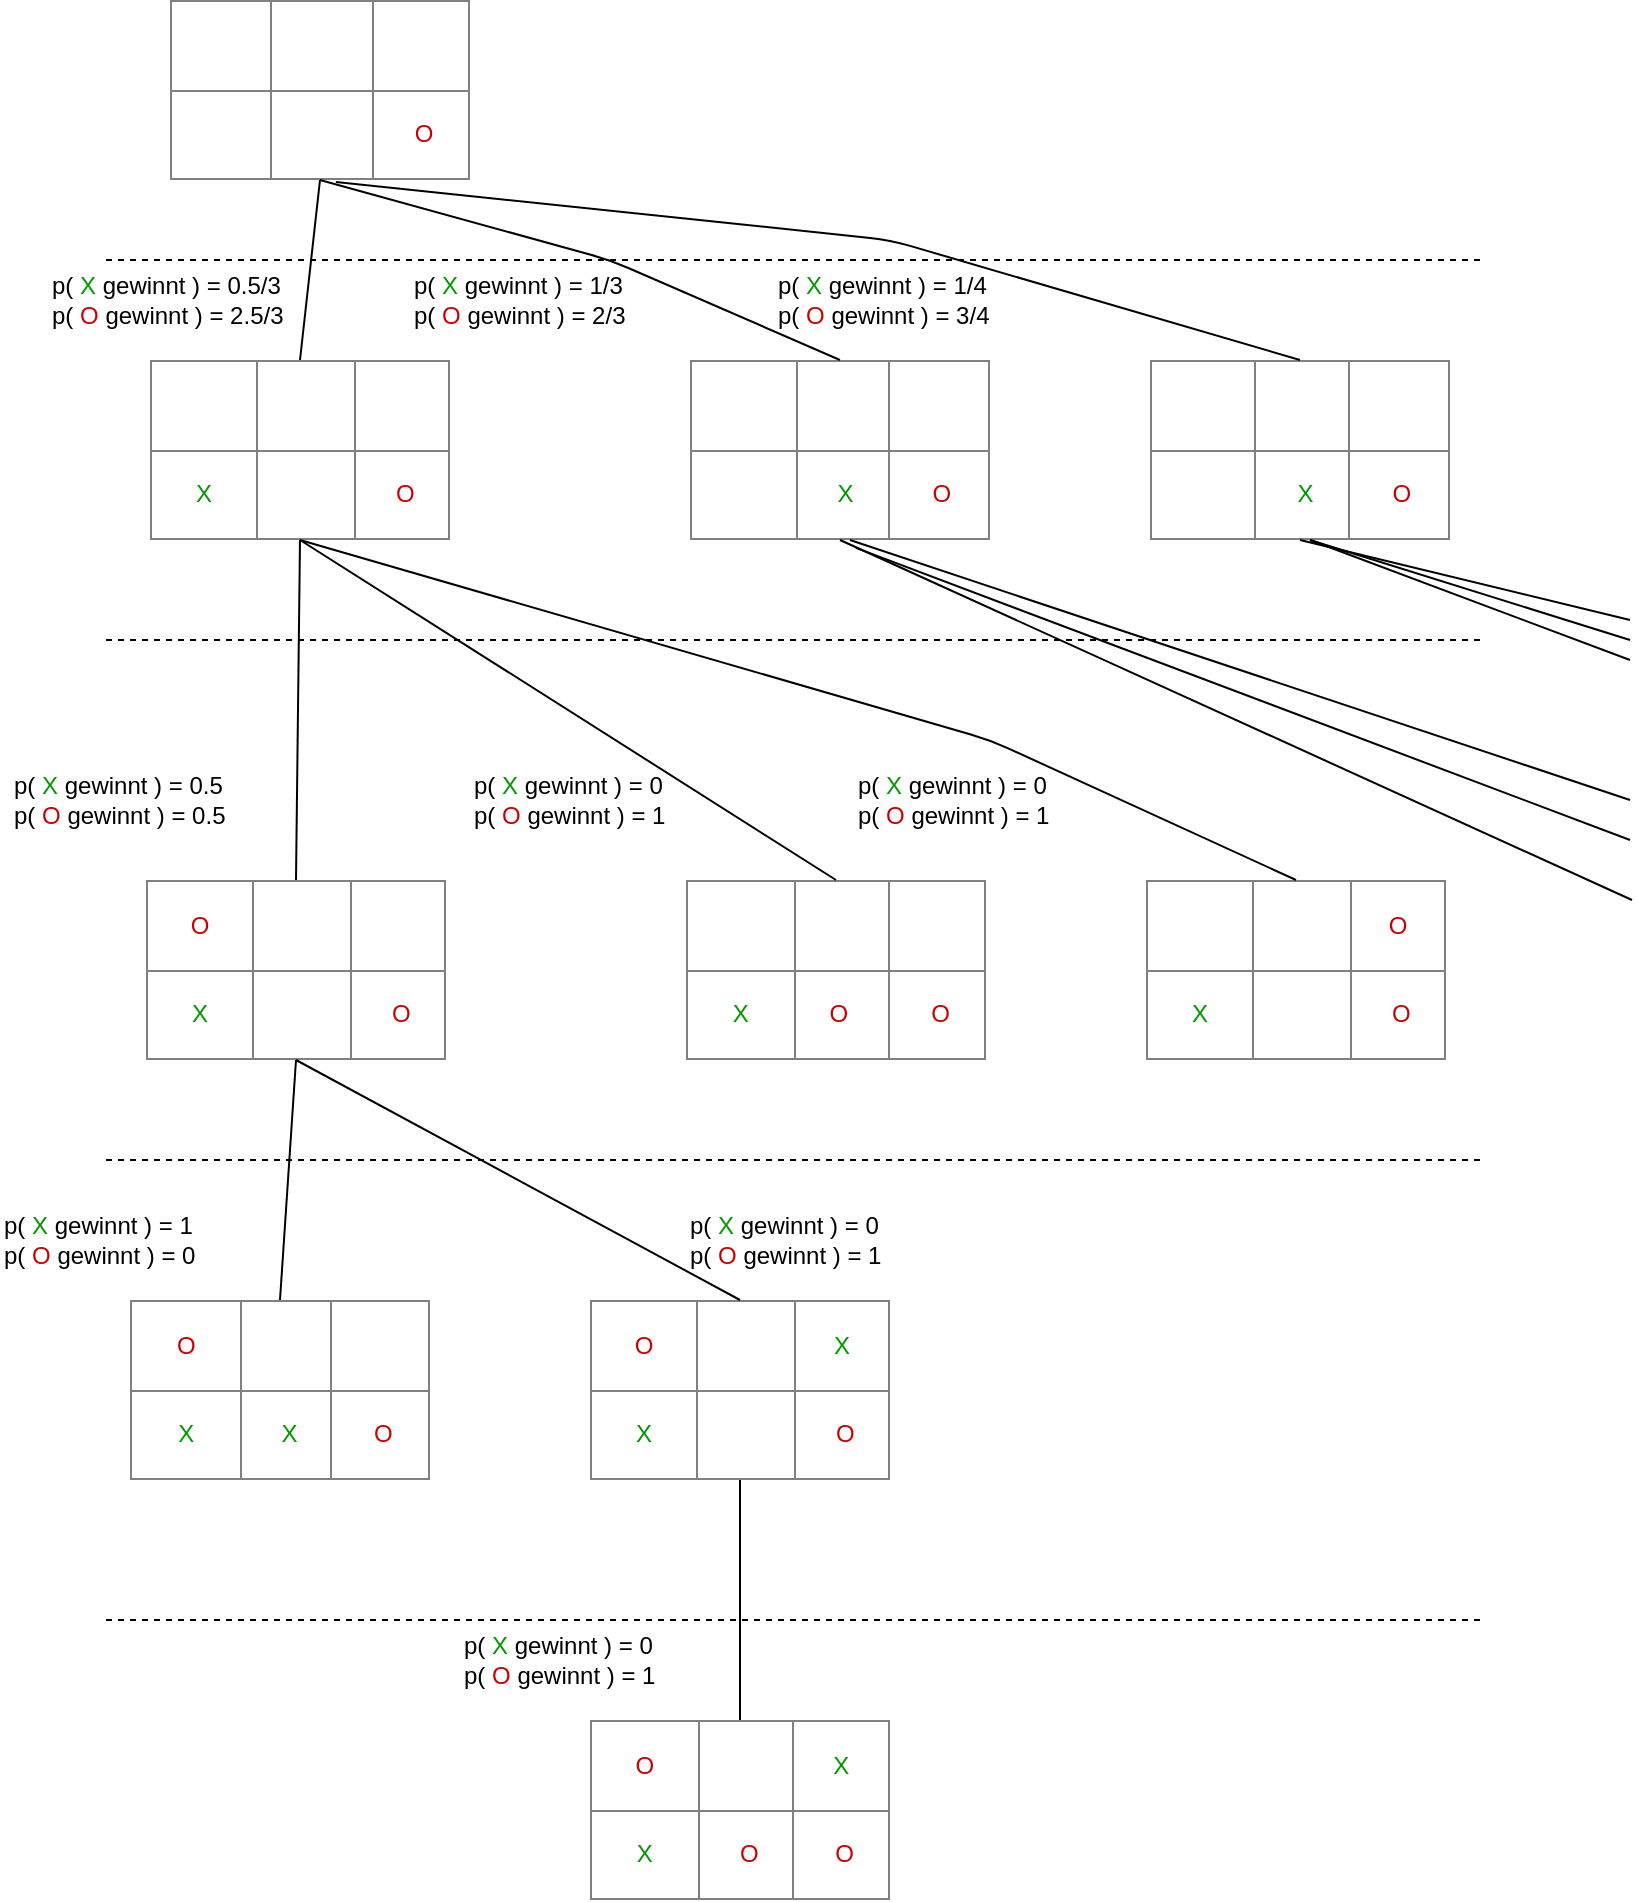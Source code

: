 <mxfile version="10.8.0" type="device"><diagram id="oAxffUPi3pYH0dRc7S71" name="Page-1"><mxGraphModel dx="1158" dy="780" grid="1" gridSize="10" guides="1" tooltips="1" connect="1" arrows="1" fold="1" page="1" pageScale="1" pageWidth="827" pageHeight="1169" math="0" shadow="0"><root><mxCell id="0"/><mxCell id="1" parent="0"/><mxCell id="YD-S484utm76ULinXNJo-3" value="&lt;table style=&quot;width: 100% ; height: 100% ; border-collapse: collapse&quot; width=&quot;100%&quot; border=&quot;1&quot;&gt;&lt;tbody&gt;&lt;tr&gt;&lt;td align=&quot;center&quot;&gt;&lt;br&gt;&lt;/td&gt;&lt;td align=&quot;center&quot;&gt;&lt;br&gt;&lt;/td&gt;&lt;td align=&quot;center&quot;&gt;&lt;br&gt;&lt;/td&gt;&lt;/tr&gt;&lt;tr&gt;&lt;td align=&quot;center&quot;&gt;&amp;nbsp;&amp;nbsp;&amp;nbsp;&amp;nbsp; &lt;br&gt;&lt;/td&gt;&lt;td align=&quot;center&quot;&gt;&amp;nbsp;&amp;nbsp;&amp;nbsp;&amp;nbsp; &lt;br&gt;&lt;/td&gt;&lt;td align=&quot;center&quot;&gt;&amp;nbsp;&lt;font color=&quot;#CC0000&quot;&gt;O&lt;/font&gt;&lt;/td&gt;&lt;/tr&gt;&lt;/tbody&gt;&lt;/table&gt;" style="text;html=1;strokeColor=none;fillColor=none;overflow=fill;" vertex="1" parent="1"><mxGeometry x="100" y="200" width="150" height="90" as="geometry"/></mxCell><mxCell id="YD-S484utm76ULinXNJo-4" value="&lt;table style=&quot;width: 100% ; height: 100% ; border-collapse: collapse&quot; width=&quot;100%&quot; border=&quot;1&quot;&gt;&lt;tbody&gt;&lt;tr&gt;&lt;td align=&quot;center&quot;&gt;&lt;br&gt;&lt;/td&gt;&lt;td align=&quot;center&quot;&gt;&lt;br&gt;&lt;/td&gt;&lt;td align=&quot;center&quot;&gt;&lt;br&gt;&lt;/td&gt;&lt;/tr&gt;&lt;tr&gt;&lt;td align=&quot;center&quot;&gt;&amp;nbsp;&amp;nbsp;&amp;nbsp;&amp;nbsp; &lt;br&gt;&lt;/td&gt;&lt;td align=&quot;center&quot;&gt;&amp;nbsp;&lt;font color=&quot;#009900&quot;&gt;X &lt;/font&gt;&lt;br&gt;&lt;/td&gt;&lt;td align=&quot;center&quot;&gt;&lt;font color=&quot;#CC0000&quot;&gt;&amp;nbsp;O&lt;/font&gt;&lt;/td&gt;&lt;/tr&gt;&lt;/tbody&gt;&lt;/table&gt;" style="text;html=1;strokeColor=none;fillColor=none;overflow=fill;" vertex="1" parent="1"><mxGeometry x="360" y="380" width="150" height="90" as="geometry"/></mxCell><mxCell id="YD-S484utm76ULinXNJo-5" value="&lt;table style=&quot;width: 100% ; height: 100% ; border-collapse: collapse&quot; width=&quot;100%&quot; border=&quot;1&quot;&gt;&lt;tbody&gt;&lt;tr&gt;&lt;td align=&quot;center&quot;&gt;&lt;br&gt;&lt;/td&gt;&lt;td align=&quot;center&quot;&gt;&lt;br&gt;&lt;/td&gt;&lt;td align=&quot;center&quot;&gt;&lt;br&gt;&lt;/td&gt;&lt;/tr&gt;&lt;tr&gt;&lt;td align=&quot;center&quot;&gt;&amp;nbsp;&amp;nbsp;&amp;nbsp;&amp;nbsp; &lt;br&gt;&lt;/td&gt;&lt;td align=&quot;center&quot;&gt;&amp;nbsp;&lt;font color=&quot;#009900&quot;&gt;X &lt;/font&gt;&lt;br&gt;&lt;/td&gt;&lt;td align=&quot;center&quot;&gt;&amp;nbsp;&lt;font color=&quot;#CC0000&quot;&gt;O&lt;/font&gt;&lt;/td&gt;&lt;/tr&gt;&lt;/tbody&gt;&lt;/table&gt;" style="text;html=1;strokeColor=none;fillColor=none;overflow=fill;" vertex="1" parent="1"><mxGeometry x="590" y="380" width="150" height="90" as="geometry"/></mxCell><mxCell id="YD-S484utm76ULinXNJo-6" value="" style="endArrow=none;dashed=1;html=1;" edge="1" parent="1"><mxGeometry width="50" height="50" relative="1" as="geometry"><mxPoint x="68" y="330" as="sourcePoint"/><mxPoint x="758" y="330" as="targetPoint"/></mxGeometry></mxCell><mxCell id="YD-S484utm76ULinXNJo-7" value="&lt;table style=&quot;width: 100% ; height: 100% ; border-collapse: collapse&quot; width=&quot;100%&quot; border=&quot;1&quot;&gt;&lt;tbody&gt;&lt;tr&gt;&lt;td align=&quot;center&quot;&gt;&lt;br&gt;&lt;/td&gt;&lt;td align=&quot;center&quot;&gt;&lt;br&gt;&lt;/td&gt;&lt;td align=&quot;center&quot;&gt;&lt;br&gt;&lt;/td&gt;&lt;/tr&gt;&lt;tr&gt;&lt;td align=&quot;center&quot;&gt;&lt;font color=&quot;#009900&quot;&gt;&amp;nbsp;X&lt;/font&gt;&amp;nbsp; &lt;/td&gt;&lt;td align=&quot;center&quot;&gt;&amp;nbsp;&amp;nbsp;&amp;nbsp;&amp;nbsp; &lt;br&gt;&lt;/td&gt;&lt;td align=&quot;center&quot;&gt;&lt;font color=&quot;#CC0000&quot;&gt;&amp;nbsp;O&lt;/font&gt;&lt;/td&gt;&lt;/tr&gt;&lt;/tbody&gt;&lt;/table&gt;" style="text;html=1;strokeColor=none;fillColor=none;overflow=fill;" vertex="1" parent="1"><mxGeometry x="90" y="380" width="150" height="90" as="geometry"/></mxCell><mxCell id="YD-S484utm76ULinXNJo-8" value="" style="endArrow=none;dashed=1;html=1;" edge="1" parent="1"><mxGeometry width="50" height="50" relative="1" as="geometry"><mxPoint x="68" y="520" as="sourcePoint"/><mxPoint x="758" y="520" as="targetPoint"/></mxGeometry></mxCell><mxCell id="YD-S484utm76ULinXNJo-9" value="&lt;table style=&quot;width: 100% ; height: 100% ; border-collapse: collapse&quot; width=&quot;100%&quot; border=&quot;1&quot;&gt;&lt;tbody&gt;&lt;tr&gt;&lt;td align=&quot;center&quot;&gt;&lt;font color=&quot;#CC0000&quot;&gt;O&lt;/font&gt;&lt;/td&gt;&lt;td align=&quot;center&quot;&gt;&lt;br&gt;&lt;/td&gt;&lt;td align=&quot;center&quot;&gt;&lt;br&gt;&lt;/td&gt;&lt;/tr&gt;&lt;tr&gt;&lt;td align=&quot;center&quot;&gt;&amp;nbsp;&lt;font color=&quot;#009900&quot;&gt;X&amp;nbsp;&lt;/font&gt; &lt;/td&gt;&lt;td align=&quot;center&quot;&gt;&amp;nbsp;&amp;nbsp;&amp;nbsp;&amp;nbsp; &lt;br&gt;&lt;/td&gt;&lt;td align=&quot;center&quot;&gt;&amp;nbsp;&lt;font color=&quot;#CC0000&quot;&gt;O&lt;/font&gt;&lt;/td&gt;&lt;/tr&gt;&lt;/tbody&gt;&lt;/table&gt;" style="text;html=1;strokeColor=none;fillColor=none;overflow=fill;" vertex="1" parent="1"><mxGeometry x="88" y="640" width="150" height="90" as="geometry"/></mxCell><mxCell id="YD-S484utm76ULinXNJo-10" value="&lt;table style=&quot;width: 100% ; height: 100% ; border-collapse: collapse&quot; width=&quot;100%&quot; border=&quot;1&quot;&gt;&lt;tbody&gt;&lt;tr&gt;&lt;td align=&quot;center&quot;&gt;&lt;br&gt;&lt;/td&gt;&lt;td align=&quot;center&quot;&gt;&lt;br&gt;&lt;/td&gt;&lt;td align=&quot;center&quot;&gt;&lt;br&gt;&lt;/td&gt;&lt;/tr&gt;&lt;tr&gt;&lt;td align=&quot;center&quot;&gt;&amp;nbsp;&lt;font color=&quot;#009900&quot;&gt;X&amp;nbsp;&lt;/font&gt; &lt;/td&gt;&lt;td align=&quot;center&quot;&gt;&lt;font color=&quot;#CC0000&quot;&gt;O&amp;nbsp; &lt;/font&gt;&lt;br&gt;&lt;/td&gt;&lt;td align=&quot;center&quot;&gt;&amp;nbsp;&lt;font color=&quot;#CC0000&quot;&gt;O&lt;/font&gt;&lt;/td&gt;&lt;/tr&gt;&lt;/tbody&gt;&lt;/table&gt;" style="text;html=1;strokeColor=none;fillColor=none;overflow=fill;" vertex="1" parent="1"><mxGeometry x="358" y="640" width="150" height="90" as="geometry"/></mxCell><mxCell id="YD-S484utm76ULinXNJo-11" value="&lt;table style=&quot;width: 100% ; height: 100% ; border-collapse: collapse&quot; width=&quot;100%&quot; border=&quot;1&quot;&gt;&lt;tbody&gt;&lt;tr&gt;&lt;td align=&quot;center&quot;&gt;&lt;br&gt;&lt;/td&gt;&lt;td align=&quot;center&quot;&gt;&lt;br&gt;&lt;/td&gt;&lt;td align=&quot;center&quot;&gt;&lt;font color=&quot;#CC0000&quot;&gt;O&lt;/font&gt;&lt;br&gt;&lt;/td&gt;&lt;/tr&gt;&lt;tr&gt;&lt;td align=&quot;center&quot;&gt;&amp;nbsp;&lt;font color=&quot;#009900&quot;&gt;X&lt;/font&gt;&amp;nbsp; &lt;/td&gt;&lt;td align=&quot;center&quot;&gt;&amp;nbsp;&amp;nbsp;&amp;nbsp;&amp;nbsp; &lt;br&gt;&lt;/td&gt;&lt;td align=&quot;center&quot;&gt;&amp;nbsp;&lt;font color=&quot;#CC0000&quot;&gt;O&lt;/font&gt;&lt;/td&gt;&lt;/tr&gt;&lt;/tbody&gt;&lt;/table&gt;" style="text;html=1;strokeColor=none;fillColor=none;overflow=fill;" vertex="1" parent="1"><mxGeometry x="588" y="640" width="150" height="90" as="geometry"/></mxCell><mxCell id="YD-S484utm76ULinXNJo-12" value="&lt;table style=&quot;width: 100% ; height: 100% ; border-collapse: collapse&quot; width=&quot;100%&quot; border=&quot;1&quot;&gt;&lt;tbody&gt;&lt;tr&gt;&lt;td align=&quot;center&quot;&gt;&lt;font color=&quot;#CC0000&quot;&gt;O&lt;/font&gt;&lt;/td&gt;&lt;td align=&quot;center&quot;&gt;&lt;br&gt;&lt;/td&gt;&lt;td align=&quot;center&quot;&gt;&lt;br&gt;&lt;/td&gt;&lt;/tr&gt;&lt;tr&gt;&lt;td align=&quot;center&quot;&gt;&amp;nbsp;&lt;font color=&quot;#009900&quot;&gt;X&amp;nbsp;&lt;/font&gt; &lt;/td&gt;&lt;td align=&quot;center&quot;&gt;&lt;font color=&quot;#009900&quot;&gt;&amp;nbsp;X &lt;br&gt;&lt;/font&gt;&lt;/td&gt;&lt;td align=&quot;center&quot;&gt;&amp;nbsp;&lt;font color=&quot;#CC0000&quot;&gt;O&lt;/font&gt;&lt;/td&gt;&lt;/tr&gt;&lt;/tbody&gt;&lt;/table&gt;" style="text;html=1;strokeColor=none;fillColor=none;overflow=fill;" vertex="1" parent="1"><mxGeometry x="80" y="850" width="150" height="90" as="geometry"/></mxCell><mxCell id="YD-S484utm76ULinXNJo-13" value="" style="endArrow=none;dashed=1;html=1;" edge="1" parent="1"><mxGeometry width="50" height="50" relative="1" as="geometry"><mxPoint x="68" y="780" as="sourcePoint"/><mxPoint x="758" y="780" as="targetPoint"/></mxGeometry></mxCell><mxCell id="YD-S484utm76ULinXNJo-14" value="&lt;table style=&quot;width: 100% ; height: 100% ; border-collapse: collapse&quot; width=&quot;100%&quot; border=&quot;1&quot;&gt;&lt;tbody&gt;&lt;tr&gt;&lt;td align=&quot;center&quot;&gt;&lt;font color=&quot;#CC0000&quot;&gt;O&lt;/font&gt;&lt;/td&gt;&lt;td align=&quot;center&quot;&gt;&lt;br&gt;&lt;/td&gt;&lt;td align=&quot;center&quot;&gt;&lt;font color=&quot;#009900&quot;&gt;X&lt;/font&gt;&lt;/td&gt;&lt;/tr&gt;&lt;tr&gt;&lt;td align=&quot;center&quot;&gt;&amp;nbsp;&lt;font color=&quot;#009900&quot;&gt;X&amp;nbsp;&lt;/font&gt; &lt;/td&gt;&lt;td align=&quot;center&quot;&gt;&amp;nbsp;&amp;nbsp;&amp;nbsp;&amp;nbsp; &lt;br&gt;&lt;/td&gt;&lt;td align=&quot;center&quot;&gt;&amp;nbsp;&lt;font color=&quot;#CC0000&quot;&gt;O&lt;/font&gt;&lt;/td&gt;&lt;/tr&gt;&lt;/tbody&gt;&lt;/table&gt;" style="text;html=1;strokeColor=none;fillColor=none;overflow=fill;" vertex="1" parent="1"><mxGeometry x="310" y="850" width="150" height="90" as="geometry"/></mxCell><mxCell id="YD-S484utm76ULinXNJo-15" value="" style="endArrow=none;dashed=1;html=1;" edge="1" parent="1"><mxGeometry width="50" height="50" relative="1" as="geometry"><mxPoint x="68" y="1010" as="sourcePoint"/><mxPoint x="758" y="1010" as="targetPoint"/></mxGeometry></mxCell><mxCell id="YD-S484utm76ULinXNJo-16" value="&lt;table style=&quot;width: 100% ; height: 100% ; border-collapse: collapse&quot; width=&quot;100%&quot; border=&quot;1&quot;&gt;&lt;tbody&gt;&lt;tr&gt;&lt;td align=&quot;center&quot;&gt;&lt;font color=&quot;#CC0000&quot;&gt;O&lt;/font&gt;&lt;/td&gt;&lt;td align=&quot;center&quot;&gt;&lt;br&gt;&lt;/td&gt;&lt;td align=&quot;center&quot;&gt;&lt;font color=&quot;#009900&quot;&gt;X&lt;/font&gt;&lt;/td&gt;&lt;/tr&gt;&lt;tr&gt;&lt;td align=&quot;center&quot;&gt;&amp;nbsp;&lt;font color=&quot;#009900&quot;&gt;X&amp;nbsp;&lt;/font&gt; &lt;/td&gt;&lt;td align=&quot;center&quot;&gt;&lt;font color=&quot;#CC0000&quot;&gt;&amp;nbsp;O&lt;/font&gt;&lt;/td&gt;&lt;td align=&quot;center&quot;&gt;&amp;nbsp;&lt;font color=&quot;#CC0000&quot;&gt;O&lt;/font&gt;&lt;/td&gt;&lt;/tr&gt;&lt;/tbody&gt;&lt;/table&gt;" style="text;html=1;strokeColor=none;fillColor=none;overflow=fill;" vertex="1" parent="1"><mxGeometry x="310" y="1060" width="150" height="90" as="geometry"/></mxCell><mxCell id="YD-S484utm76ULinXNJo-20" value="" style="endArrow=none;html=1;entryX=0.5;entryY=1;entryDx=0;entryDy=0;exitX=0.5;exitY=0;exitDx=0;exitDy=0;" edge="1" parent="1" source="YD-S484utm76ULinXNJo-4" target="YD-S484utm76ULinXNJo-3"><mxGeometry width="50" height="50" relative="1" as="geometry"><mxPoint x="-20" y="330" as="sourcePoint"/><mxPoint x="30" y="280" as="targetPoint"/><Array as="points"><mxPoint x="320" y="330"/></Array></mxGeometry></mxCell><mxCell id="YD-S484utm76ULinXNJo-21" value="" style="endArrow=none;html=1;entryX=0.5;entryY=1;entryDx=0;entryDy=0;exitX=0.5;exitY=0;exitDx=0;exitDy=0;" edge="1" parent="1" source="YD-S484utm76ULinXNJo-7" target="YD-S484utm76ULinXNJo-3"><mxGeometry width="50" height="50" relative="1" as="geometry"><mxPoint x="445" y="390" as="sourcePoint"/><mxPoint x="185" y="300" as="targetPoint"/></mxGeometry></mxCell><mxCell id="YD-S484utm76ULinXNJo-22" value="" style="endArrow=none;html=1;entryX=0.553;entryY=1.011;entryDx=0;entryDy=0;exitX=0.5;exitY=0;exitDx=0;exitDy=0;entryPerimeter=0;" edge="1" parent="1" source="YD-S484utm76ULinXNJo-5" target="YD-S484utm76ULinXNJo-3"><mxGeometry width="50" height="50" relative="1" as="geometry"><mxPoint x="175" y="390" as="sourcePoint"/><mxPoint x="185" y="300" as="targetPoint"/><Array as="points"><mxPoint x="460" y="320"/></Array></mxGeometry></mxCell><mxCell id="YD-S484utm76ULinXNJo-23" value="" style="endArrow=none;html=1;entryX=0.5;entryY=1;entryDx=0;entryDy=0;" edge="1" parent="1" target="YD-S484utm76ULinXNJo-4"><mxGeometry width="50" height="50" relative="1" as="geometry"><mxPoint x="831" y="650" as="sourcePoint"/><mxPoint x="310" y="490" as="targetPoint"/></mxGeometry></mxCell><mxCell id="YD-S484utm76ULinXNJo-24" value="" style="endArrow=none;html=1;entryX=0.553;entryY=1.044;entryDx=0;entryDy=0;entryPerimeter=0;" edge="1" parent="1" target="YD-S484utm76ULinXNJo-4"><mxGeometry width="50" height="50" relative="1" as="geometry"><mxPoint x="830" y="620" as="sourcePoint"/><mxPoint x="445" y="480" as="targetPoint"/></mxGeometry></mxCell><mxCell id="YD-S484utm76ULinXNJo-25" value="" style="endArrow=none;html=1;" edge="1" parent="1"><mxGeometry width="50" height="50" relative="1" as="geometry"><mxPoint x="830" y="600" as="sourcePoint"/><mxPoint x="440" y="470" as="targetPoint"/></mxGeometry></mxCell><mxCell id="YD-S484utm76ULinXNJo-26" value="" style="endArrow=none;html=1;entryX=0.5;entryY=1;entryDx=0;entryDy=0;" edge="1" parent="1" target="YD-S484utm76ULinXNJo-5"><mxGeometry width="50" height="50" relative="1" as="geometry"><mxPoint x="830" y="510" as="sourcePoint"/><mxPoint x="633" y="430" as="targetPoint"/></mxGeometry></mxCell><mxCell id="YD-S484utm76ULinXNJo-27" value="" style="endArrow=none;html=1;" edge="1" parent="1"><mxGeometry width="50" height="50" relative="1" as="geometry"><mxPoint x="830" y="520" as="sourcePoint"/><mxPoint x="670" y="470" as="targetPoint"/></mxGeometry></mxCell><mxCell id="YD-S484utm76ULinXNJo-28" value="" style="endArrow=none;html=1;" edge="1" parent="1"><mxGeometry width="50" height="50" relative="1" as="geometry"><mxPoint x="830" y="530" as="sourcePoint"/><mxPoint x="670" y="470" as="targetPoint"/></mxGeometry></mxCell><mxCell id="YD-S484utm76ULinXNJo-29" value="" style="endArrow=none;html=1;entryX=0.5;entryY=1;entryDx=0;entryDy=0;exitX=0.5;exitY=0;exitDx=0;exitDy=0;" edge="1" parent="1" source="YD-S484utm76ULinXNJo-9" target="YD-S484utm76ULinXNJo-7"><mxGeometry width="50" height="50" relative="1" as="geometry"><mxPoint x="841" y="660" as="sourcePoint"/><mxPoint x="445" y="480" as="targetPoint"/></mxGeometry></mxCell><mxCell id="YD-S484utm76ULinXNJo-30" value="" style="endArrow=none;html=1;entryX=0.5;entryY=1;entryDx=0;entryDy=0;exitX=0.5;exitY=0;exitDx=0;exitDy=0;" edge="1" parent="1" source="YD-S484utm76ULinXNJo-10" target="YD-S484utm76ULinXNJo-7"><mxGeometry width="50" height="50" relative="1" as="geometry"><mxPoint x="840" y="630" as="sourcePoint"/><mxPoint x="453" y="484" as="targetPoint"/></mxGeometry></mxCell><mxCell id="YD-S484utm76ULinXNJo-31" value="" style="endArrow=none;html=1;entryX=0.5;entryY=1;entryDx=0;entryDy=0;exitX=0.5;exitY=0;exitDx=0;exitDy=0;" edge="1" parent="1" source="YD-S484utm76ULinXNJo-11" target="YD-S484utm76ULinXNJo-7"><mxGeometry width="50" height="50" relative="1" as="geometry"><mxPoint x="840" y="610" as="sourcePoint"/><mxPoint x="450" y="480" as="targetPoint"/><Array as="points"><mxPoint x="510" y="570"/></Array></mxGeometry></mxCell><mxCell id="YD-S484utm76ULinXNJo-32" value="" style="endArrow=none;html=1;entryX=0.5;entryY=1;entryDx=0;entryDy=0;exitX=0.5;exitY=0;exitDx=0;exitDy=0;" edge="1" parent="1" source="YD-S484utm76ULinXNJo-12" target="YD-S484utm76ULinXNJo-9"><mxGeometry width="50" height="50" relative="1" as="geometry"><mxPoint x="154" y="910" as="sourcePoint"/><mxPoint x="156" y="740" as="targetPoint"/></mxGeometry></mxCell><mxCell id="YD-S484utm76ULinXNJo-34" value="" style="endArrow=none;html=1;entryX=0.5;entryY=1;entryDx=0;entryDy=0;exitX=0.5;exitY=0;exitDx=0;exitDy=0;" edge="1" parent="1" source="YD-S484utm76ULinXNJo-14" target="YD-S484utm76ULinXNJo-9"><mxGeometry width="50" height="50" relative="1" as="geometry"><mxPoint x="165" y="860" as="sourcePoint"/><mxPoint x="173" y="740" as="targetPoint"/></mxGeometry></mxCell><mxCell id="YD-S484utm76ULinXNJo-35" value="" style="endArrow=none;html=1;entryX=0.5;entryY=0;entryDx=0;entryDy=0;exitX=0.5;exitY=1;exitDx=0;exitDy=0;" edge="1" parent="1" source="YD-S484utm76ULinXNJo-14" target="YD-S484utm76ULinXNJo-16"><mxGeometry width="50" height="50" relative="1" as="geometry"><mxPoint x="395" y="860" as="sourcePoint"/><mxPoint x="173" y="740" as="targetPoint"/></mxGeometry></mxCell><mxCell id="YD-S484utm76ULinXNJo-36" value="&lt;div&gt;p( &lt;font color=&quot;#009900&quot;&gt;X&lt;/font&gt; gewinnt ) = 0&lt;/div&gt;&lt;div&gt;p( &lt;font color=&quot;#CC0000&quot;&gt;O&lt;/font&gt; gewinnt ) = 1&lt;br&gt;&lt;/div&gt;" style="text;html=1;strokeColor=none;fillColor=none;align=left;verticalAlign=middle;whiteSpace=wrap;rounded=0;" vertex="1" parent="1"><mxGeometry x="245" y="1020" width="140" height="20" as="geometry"/></mxCell><mxCell id="YD-S484utm76ULinXNJo-37" value="&lt;div&gt;p( &lt;font color=&quot;#009900&quot;&gt;X&lt;/font&gt; gewinnt ) = 1&lt;/div&gt;&lt;div&gt;p( &lt;font color=&quot;#CC0000&quot;&gt;O&lt;/font&gt; gewinnt ) = 0&lt;br&gt;&lt;/div&gt;" style="text;html=1;strokeColor=none;fillColor=none;align=left;verticalAlign=middle;whiteSpace=wrap;rounded=0;" vertex="1" parent="1"><mxGeometry x="15" y="810" width="140" height="20" as="geometry"/></mxCell><mxCell id="YD-S484utm76ULinXNJo-38" value="&lt;div&gt;p( &lt;font color=&quot;#009900&quot;&gt;X&lt;/font&gt; gewinnt ) = 0&lt;br&gt;&lt;/div&gt;&lt;div&gt;p( &lt;font color=&quot;#CC0000&quot;&gt;O&lt;/font&gt; gewinnt ) = 1&lt;br&gt;&lt;/div&gt;" style="text;html=1;strokeColor=none;fillColor=none;align=left;verticalAlign=middle;whiteSpace=wrap;rounded=0;" vertex="1" parent="1"><mxGeometry x="358" y="810" width="140" height="20" as="geometry"/></mxCell><mxCell id="YD-S484utm76ULinXNJo-39" value="&lt;div&gt;p( &lt;font color=&quot;#009900&quot;&gt;X&lt;/font&gt; gewinnt ) = 0.5&lt;/div&gt;&lt;div&gt;p( &lt;font color=&quot;#CC0000&quot;&gt;O&lt;/font&gt; gewinnt ) = 0.5&lt;br&gt;&lt;/div&gt;" style="text;html=1;strokeColor=none;fillColor=none;align=left;verticalAlign=middle;whiteSpace=wrap;rounded=0;" vertex="1" parent="1"><mxGeometry x="20" y="590" width="140" height="20" as="geometry"/></mxCell><mxCell id="YD-S484utm76ULinXNJo-40" value="&lt;div&gt;p( &lt;font color=&quot;#009900&quot;&gt;X&lt;/font&gt; gewinnt ) = 0&lt;br&gt;&lt;/div&gt;&lt;div&gt;p( &lt;font color=&quot;#CC0000&quot;&gt;O&lt;/font&gt; gewinnt ) = 1&lt;br&gt;&lt;/div&gt;" style="text;html=1;strokeColor=none;fillColor=none;align=left;verticalAlign=middle;whiteSpace=wrap;rounded=0;" vertex="1" parent="1"><mxGeometry x="250" y="590" width="140" height="20" as="geometry"/></mxCell><mxCell id="YD-S484utm76ULinXNJo-41" value="&lt;div&gt;p( &lt;font color=&quot;#009900&quot;&gt;X&lt;/font&gt; gewinnt ) = 0&lt;br&gt;&lt;/div&gt;&lt;div&gt;p( &lt;font color=&quot;#CC0000&quot;&gt;O&lt;/font&gt; gewinnt ) = 1&lt;br&gt;&lt;/div&gt;" style="text;html=1;strokeColor=none;fillColor=none;align=left;verticalAlign=middle;whiteSpace=wrap;rounded=0;" vertex="1" parent="1"><mxGeometry x="442" y="590" width="110" height="20" as="geometry"/></mxCell><mxCell id="YD-S484utm76ULinXNJo-43" value="&lt;div&gt;p( &lt;font color=&quot;#009900&quot;&gt;X&lt;/font&gt; gewinnt ) = 0.5/3&lt;br&gt;&lt;/div&gt;&lt;div&gt;p( &lt;font color=&quot;#CC0000&quot;&gt;O&lt;/font&gt; gewinnt ) = 2.5/3&lt;br&gt;&lt;/div&gt;" style="text;html=1;strokeColor=none;fillColor=none;align=left;verticalAlign=middle;whiteSpace=wrap;rounded=0;" vertex="1" parent="1"><mxGeometry x="39" y="340" width="130" height="20" as="geometry"/></mxCell><mxCell id="YD-S484utm76ULinXNJo-44" value="&lt;div&gt;p( &lt;font color=&quot;#009900&quot;&gt;X&lt;/font&gt; gewinnt ) = 1/3&lt;br&gt;&lt;/div&gt;&lt;div&gt;p( &lt;font color=&quot;#CC0000&quot;&gt;O&lt;/font&gt; gewinnt ) = 2/3&lt;br&gt;&lt;/div&gt;" style="text;html=1;strokeColor=none;fillColor=none;align=left;verticalAlign=middle;whiteSpace=wrap;rounded=0;" vertex="1" parent="1"><mxGeometry x="220" y="350" width="120" as="geometry"/></mxCell><mxCell id="YD-S484utm76ULinXNJo-45" value="&lt;div&gt;p( &lt;font color=&quot;#009900&quot;&gt;X&lt;/font&gt; gewinnt ) = 1/4&lt;br&gt;&lt;/div&gt;&lt;div&gt;p( &lt;font color=&quot;#CC0000&quot;&gt;O&lt;/font&gt; gewinnt ) = 3/4&lt;br&gt;&lt;/div&gt;" style="text;html=1;strokeColor=none;fillColor=none;align=left;verticalAlign=middle;whiteSpace=wrap;rounded=0;" vertex="1" parent="1"><mxGeometry x="402" y="350" width="120" as="geometry"/></mxCell></root></mxGraphModel></diagram></mxfile>
